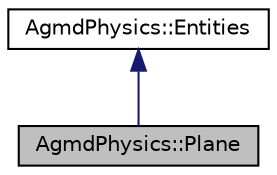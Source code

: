 digraph "AgmdPhysics::Plane"
{
  edge [fontname="Helvetica",fontsize="10",labelfontname="Helvetica",labelfontsize="10"];
  node [fontname="Helvetica",fontsize="10",shape=record];
  Node1 [label="AgmdPhysics::Plane",height=0.2,width=0.4,color="black", fillcolor="grey75", style="filled" fontcolor="black"];
  Node2 -> Node1 [dir="back",color="midnightblue",fontsize="10",style="solid",fontname="Helvetica"];
  Node2 [label="AgmdPhysics::Entities",height=0.2,width=0.4,color="black", fillcolor="white", style="filled",URL="$class_agmd_physics_1_1_entities.html"];
}
